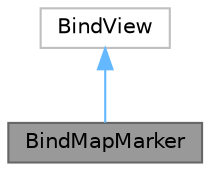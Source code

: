 digraph "BindMapMarker"
{
 // LATEX_PDF_SIZE
  bgcolor="transparent";
  edge [fontname=Helvetica,fontsize=10,labelfontname=Helvetica,labelfontsize=10];
  node [fontname=Helvetica,fontsize=10,shape=box,height=0.2,width=0.4];
  Node1 [id="Node000001",label="BindMapMarker",height=0.2,width=0.4,color="gray40", fillcolor="grey60", style="filled", fontcolor="black",tooltip="Represents a marker to be used in BindMap (street map) within BindCanvas."];
  Node2 -> Node1 [id="edge1_Node000001_Node000002",dir="back",color="steelblue1",style="solid",tooltip=" "];
  Node2 [id="Node000002",label="BindView",height=0.2,width=0.4,color="grey75", fillcolor="white", style="filled",URL="$class_bind_view.html",tooltip=" "];
}
